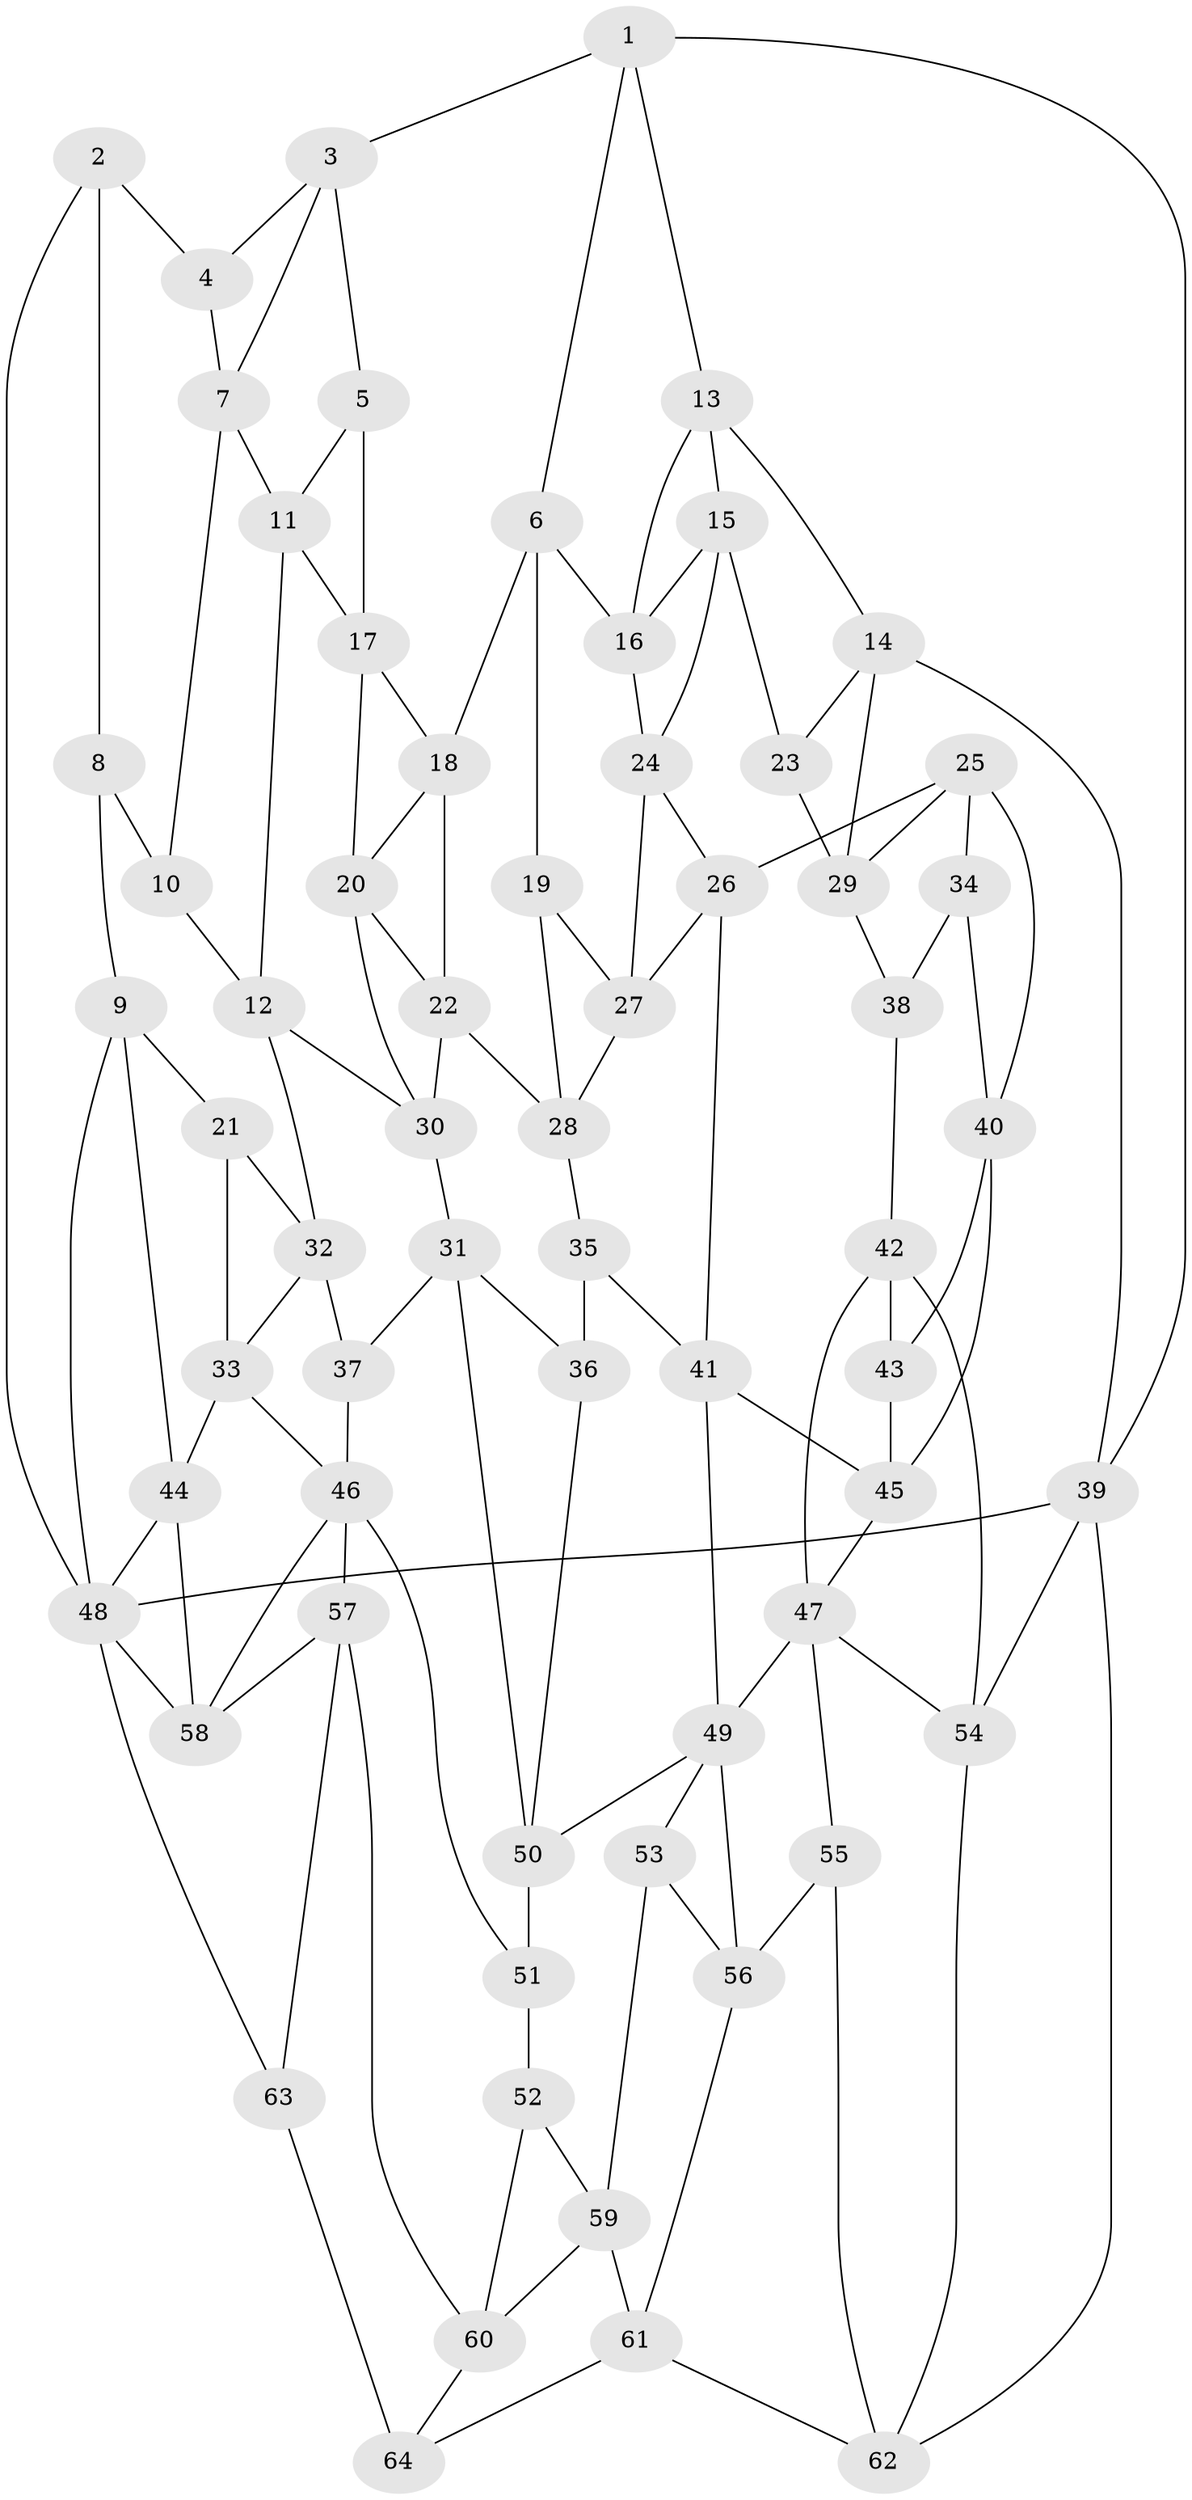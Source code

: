 // original degree distribution, {3: 0.015625, 5: 0.515625, 4: 0.2421875, 6: 0.2265625}
// Generated by graph-tools (version 1.1) at 2025/27/03/09/25 03:27:14]
// undirected, 64 vertices, 121 edges
graph export_dot {
graph [start="1"]
  node [color=gray90,style=filled];
  1;
  2;
  3;
  4;
  5;
  6;
  7;
  8;
  9;
  10;
  11;
  12;
  13;
  14;
  15;
  16;
  17;
  18;
  19;
  20;
  21;
  22;
  23;
  24;
  25;
  26;
  27;
  28;
  29;
  30;
  31;
  32;
  33;
  34;
  35;
  36;
  37;
  38;
  39;
  40;
  41;
  42;
  43;
  44;
  45;
  46;
  47;
  48;
  49;
  50;
  51;
  52;
  53;
  54;
  55;
  56;
  57;
  58;
  59;
  60;
  61;
  62;
  63;
  64;
  1 -- 3 [weight=1.0];
  1 -- 6 [weight=1.0];
  1 -- 13 [weight=1.0];
  1 -- 39 [weight=1.0];
  2 -- 4 [weight=1.0];
  2 -- 8 [weight=1.0];
  2 -- 48 [weight=1.0];
  3 -- 4 [weight=1.0];
  3 -- 5 [weight=1.0];
  3 -- 7 [weight=1.0];
  4 -- 7 [weight=1.0];
  5 -- 11 [weight=1.0];
  5 -- 17 [weight=1.0];
  6 -- 16 [weight=1.0];
  6 -- 18 [weight=1.0];
  6 -- 19 [weight=1.0];
  7 -- 10 [weight=1.0];
  7 -- 11 [weight=1.0];
  8 -- 9 [weight=1.0];
  8 -- 10 [weight=2.0];
  9 -- 21 [weight=1.0];
  9 -- 44 [weight=1.0];
  9 -- 48 [weight=1.0];
  10 -- 12 [weight=1.0];
  11 -- 12 [weight=1.0];
  11 -- 17 [weight=1.0];
  12 -- 30 [weight=1.0];
  12 -- 32 [weight=1.0];
  13 -- 14 [weight=1.0];
  13 -- 15 [weight=1.0];
  13 -- 16 [weight=1.0];
  14 -- 23 [weight=1.0];
  14 -- 29 [weight=1.0];
  14 -- 39 [weight=1.0];
  15 -- 16 [weight=1.0];
  15 -- 23 [weight=1.0];
  15 -- 24 [weight=1.0];
  16 -- 24 [weight=1.0];
  17 -- 18 [weight=1.0];
  17 -- 20 [weight=1.0];
  18 -- 20 [weight=1.0];
  18 -- 22 [weight=1.0];
  19 -- 27 [weight=1.0];
  19 -- 28 [weight=1.0];
  20 -- 22 [weight=1.0];
  20 -- 30 [weight=1.0];
  21 -- 32 [weight=1.0];
  21 -- 33 [weight=1.0];
  22 -- 28 [weight=1.0];
  22 -- 30 [weight=1.0];
  23 -- 29 [weight=1.0];
  24 -- 26 [weight=1.0];
  24 -- 27 [weight=1.0];
  25 -- 26 [weight=1.0];
  25 -- 29 [weight=1.0];
  25 -- 34 [weight=1.0];
  25 -- 40 [weight=1.0];
  26 -- 27 [weight=1.0];
  26 -- 41 [weight=1.0];
  27 -- 28 [weight=1.0];
  28 -- 35 [weight=1.0];
  29 -- 38 [weight=1.0];
  30 -- 31 [weight=1.0];
  31 -- 36 [weight=1.0];
  31 -- 37 [weight=1.0];
  31 -- 50 [weight=1.0];
  32 -- 33 [weight=1.0];
  32 -- 37 [weight=1.0];
  33 -- 44 [weight=1.0];
  33 -- 46 [weight=1.0];
  34 -- 38 [weight=2.0];
  34 -- 40 [weight=1.0];
  35 -- 36 [weight=2.0];
  35 -- 41 [weight=1.0];
  36 -- 50 [weight=1.0];
  37 -- 46 [weight=2.0];
  38 -- 42 [weight=1.0];
  39 -- 48 [weight=2.0];
  39 -- 54 [weight=1.0];
  39 -- 62 [weight=1.0];
  40 -- 43 [weight=1.0];
  40 -- 45 [weight=1.0];
  41 -- 45 [weight=1.0];
  41 -- 49 [weight=1.0];
  42 -- 43 [weight=1.0];
  42 -- 47 [weight=1.0];
  42 -- 54 [weight=1.0];
  43 -- 45 [weight=1.0];
  44 -- 48 [weight=1.0];
  44 -- 58 [weight=1.0];
  45 -- 47 [weight=1.0];
  46 -- 51 [weight=1.0];
  46 -- 57 [weight=1.0];
  46 -- 58 [weight=1.0];
  47 -- 49 [weight=2.0];
  47 -- 54 [weight=1.0];
  47 -- 55 [weight=1.0];
  48 -- 58 [weight=1.0];
  48 -- 63 [weight=1.0];
  49 -- 50 [weight=1.0];
  49 -- 53 [weight=1.0];
  49 -- 56 [weight=1.0];
  50 -- 51 [weight=2.0];
  51 -- 52 [weight=1.0];
  52 -- 59 [weight=1.0];
  52 -- 60 [weight=1.0];
  53 -- 56 [weight=1.0];
  53 -- 59 [weight=1.0];
  54 -- 62 [weight=1.0];
  55 -- 56 [weight=1.0];
  55 -- 62 [weight=1.0];
  56 -- 61 [weight=1.0];
  57 -- 58 [weight=1.0];
  57 -- 60 [weight=1.0];
  57 -- 63 [weight=1.0];
  59 -- 60 [weight=1.0];
  59 -- 61 [weight=1.0];
  60 -- 64 [weight=1.0];
  61 -- 62 [weight=1.0];
  61 -- 64 [weight=1.0];
  63 -- 64 [weight=2.0];
}
